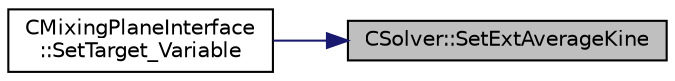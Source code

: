 digraph "CSolver::SetExtAverageKine"
{
 // LATEX_PDF_SIZE
  edge [fontname="Helvetica",fontsize="10",labelfontname="Helvetica",labelfontsize="10"];
  node [fontname="Helvetica",fontsize="10",shape=record];
  rankdir="RL";
  Node1 [label="CSolver::SetExtAverageKine",height=0.2,width=0.4,color="black", fillcolor="grey75", style="filled", fontcolor="black",tooltip="A virtual member."];
  Node1 -> Node2 [dir="back",color="midnightblue",fontsize="10",style="solid",fontname="Helvetica"];
  Node2 [label="CMixingPlaneInterface\l::SetTarget_Variable",height=0.2,width=0.4,color="black", fillcolor="white", style="filled",URL="$classCMixingPlaneInterface.html#a32dfafaa76a1168b0d67f7032f3c78a8",tooltip="Set the variable that has been received from the target mesh into the target mesh."];
}
